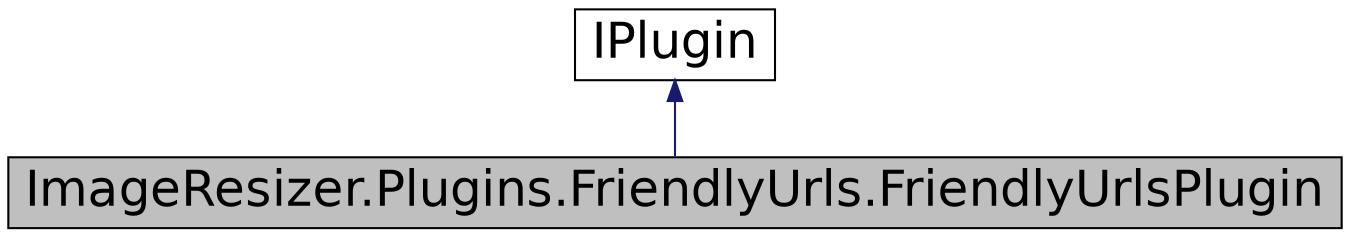 digraph G
{
  edge [fontname="Helvetica",fontsize="24",labelfontname="Helvetica",labelfontsize="24"];
  node [fontname="Helvetica",fontsize="24",shape=record];
  Node1 [label="ImageResizer.Plugins.FriendlyUrls.FriendlyUrlsPlugin",height=0.2,width=0.4,color="black", fillcolor="grey75", style="filled" fontcolor="black"];
  Node2 -> Node1 [dir="back",color="midnightblue",fontsize="24",style="solid",fontname="Helvetica"];
  Node2 [label="IPlugin",height=0.2,width=0.4,color="black", fillcolor="white", style="filled",URL="$interface_image_resizer_1_1_plugins_1_1_i_plugin.html",tooltip="All plugins must implement this. Enables web.config addition and removal."];
}
